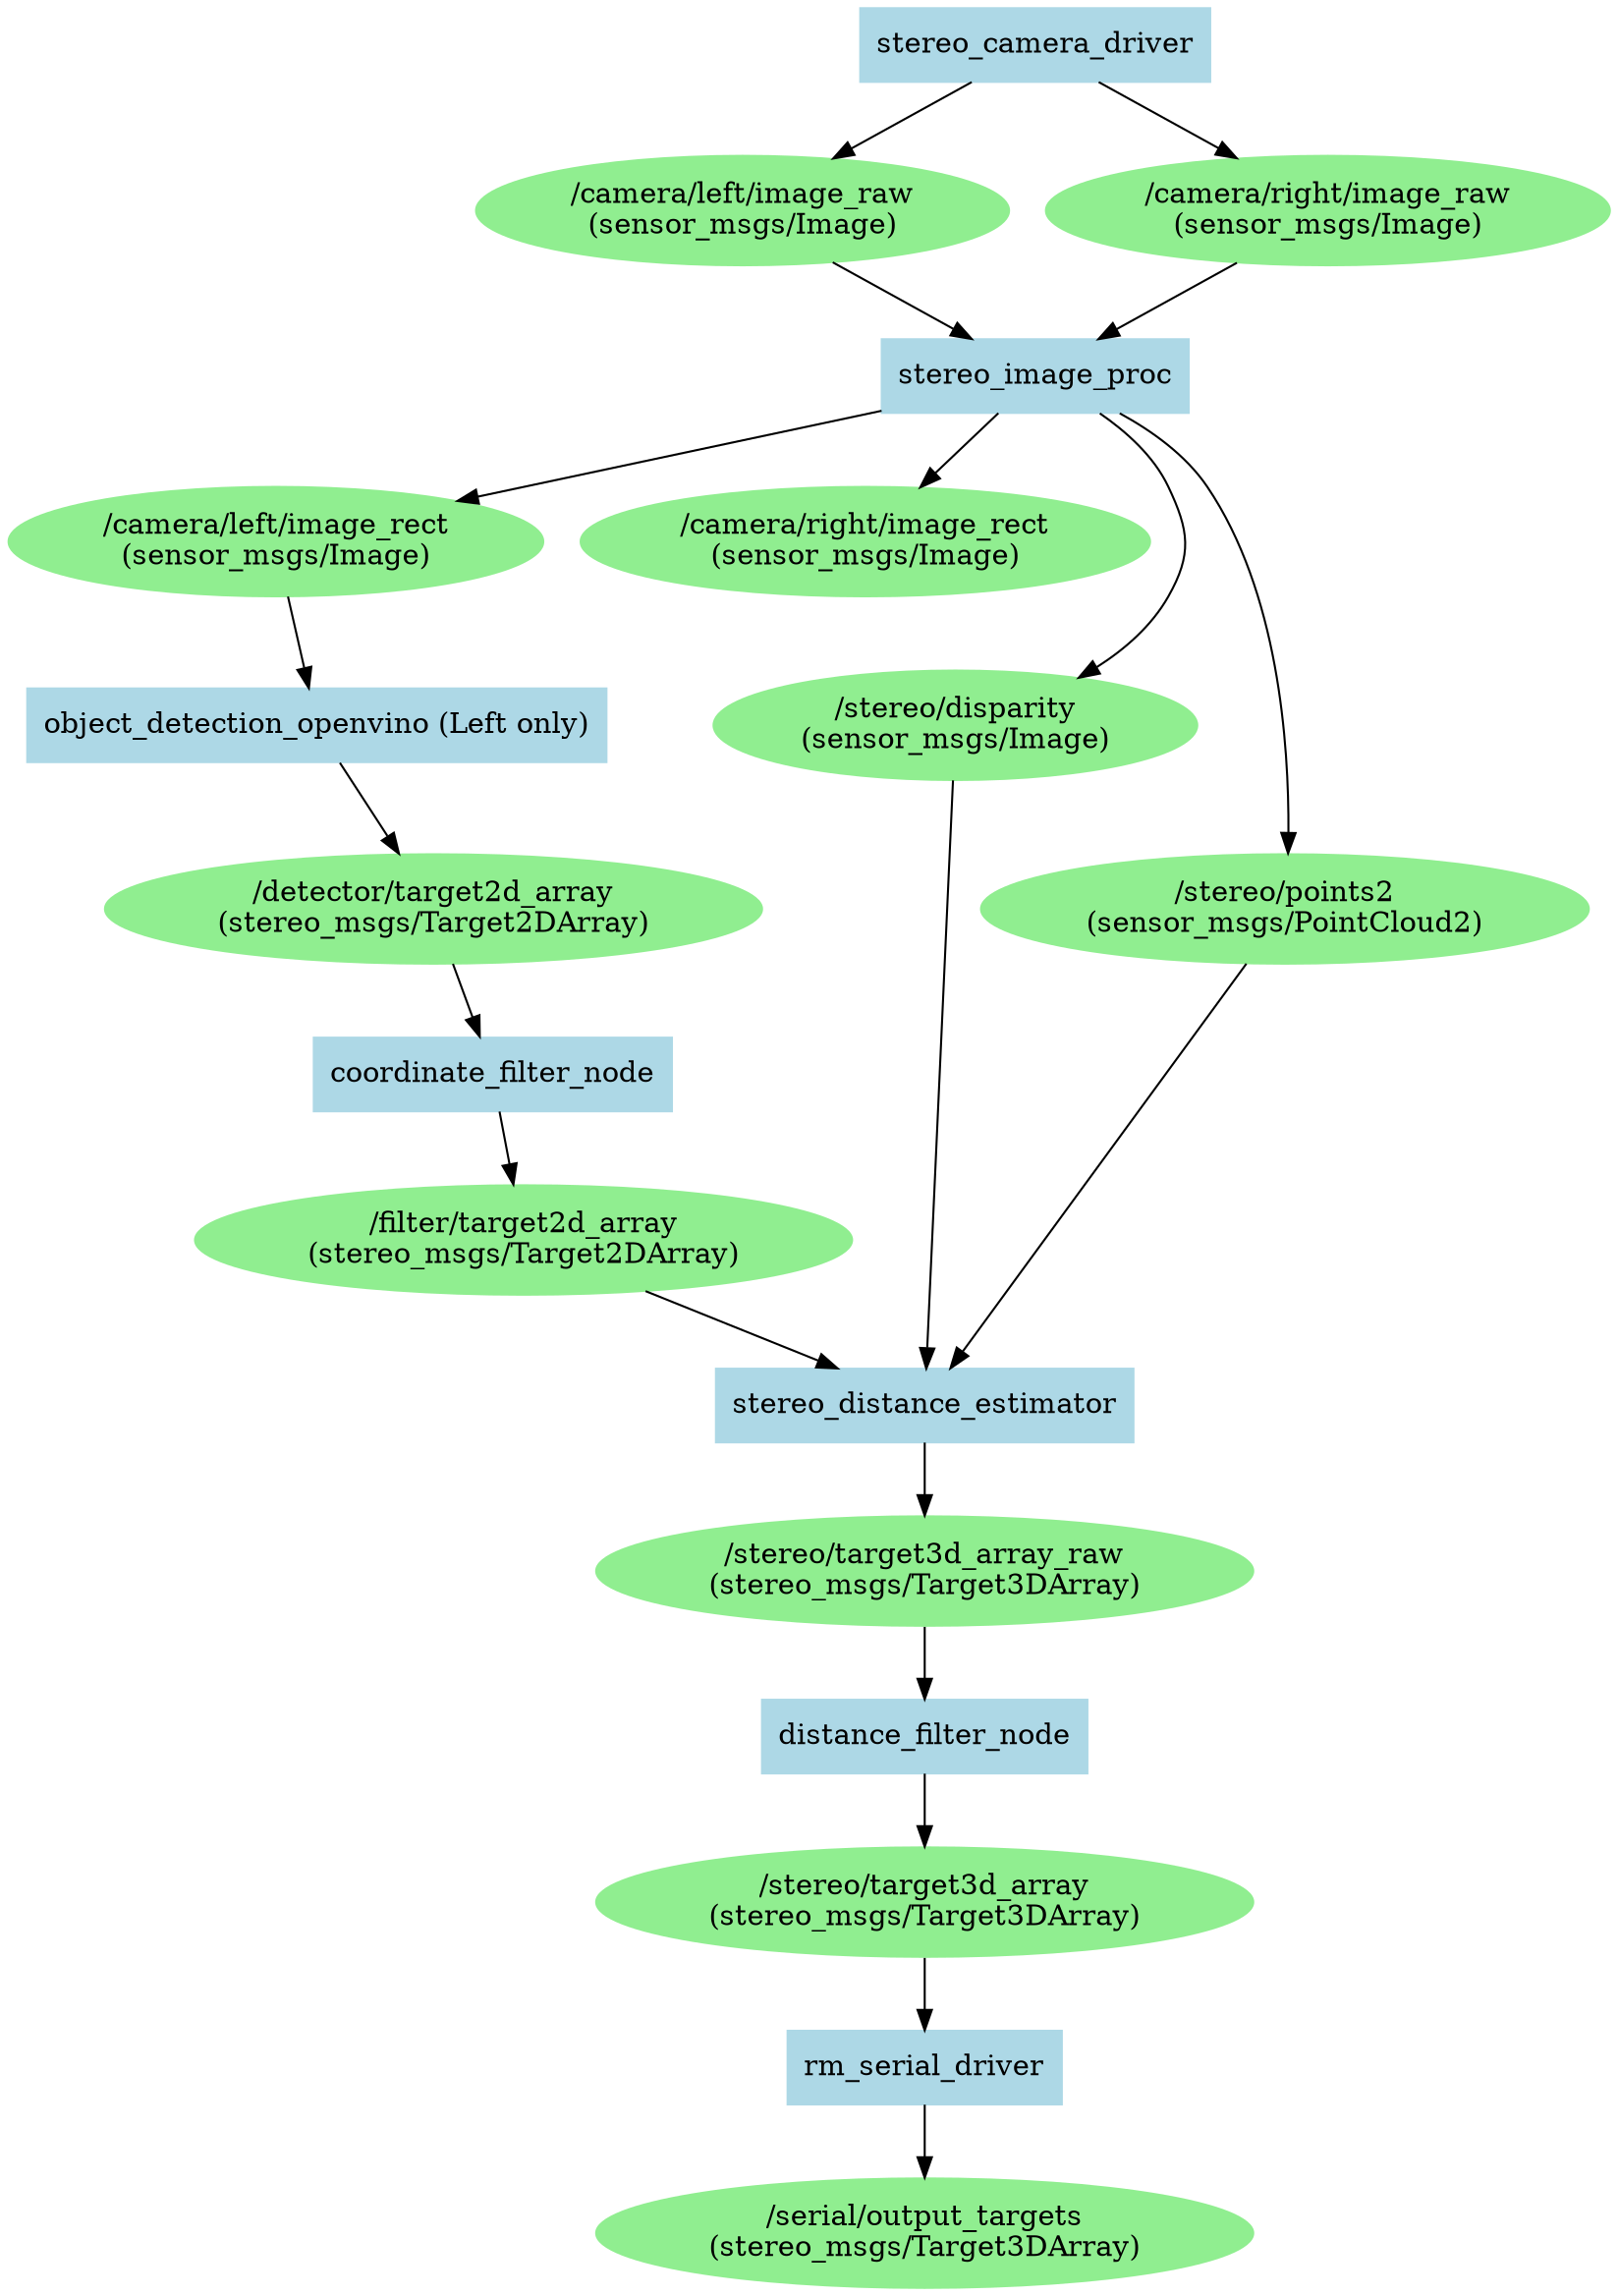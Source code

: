 digraph ros2_stereo_system {
    rankdir=TD;
    node [shape=box, style=filled, color=lightblue];

    // ROS2 节点
    StereoCameraDriver [label="stereo_camera_driver"];
    StereoImageProc [label="stereo_image_proc"];
    ObjectDetector [label="object_detection_openvino (Left only)"];
    CoordFilter [label="coordinate_filter_node"];
    StereoDistance [label="stereo_distance_estimator"];
    DistanceFilter [label="distance_filter_node"];
    SerialDriver [label="rm_serial_driver"];

    // Topics
    LeftImage [shape=ellipse, style=filled, color=lightgreen, label="/camera/left/image_raw\n(sensor_msgs/Image)"];
    RightImage [shape=ellipse, style=filled, color=lightgreen, label="/camera/right/image_raw\n(sensor_msgs/Image)"];
    LeftImageRect [shape=ellipse, style=filled, color=lightgreen, label="/camera/left/image_rect\n(sensor_msgs/Image)"];
    RightImageRect [shape=ellipse, style=filled, color=lightgreen, label="/camera/right/image_rect\n(sensor_msgs/Image)"];
    Disparity [shape=ellipse, style=filled, color=lightgreen, label="/stereo/disparity\n(sensor_msgs/Image)"];
    PointCloud [shape=ellipse, style=filled, color=lightgreen, label="/stereo/points2\n(sensor_msgs/PointCloud2)"];

    Target2DArrayRaw [shape=ellipse, style=filled, color=lightgreen, label="/detector/target2d_array\n(stereo_msgs/Target2DArray)"];
    Target2DArrayFiltered [shape=ellipse, style=filled, color=lightgreen, label="/filter/target2d_array\n(stereo_msgs/Target2DArray)"];
    Target3DArrayRaw [shape=ellipse, style=filled, color=lightgreen, label="/stereo/target3d_array_raw\n(stereo_msgs/Target3DArray)"];
    Target3DArrayFiltered [shape=ellipse, style=filled, color=lightgreen, label="/stereo/target3d_array\n(stereo_msgs/Target3DArray)"];
    SerialOutput [shape=ellipse, style=filled, color=lightgreen, label="/serial/output_targets\n(stereo_msgs/Target3DArray)"];

    // 数据流
    StereoCameraDriver -> LeftImage;
    StereoCameraDriver -> RightImage;

    LeftImage -> StereoImageProc;
    RightImage -> StereoImageProc;

    StereoImageProc -> LeftImageRect;
    StereoImageProc -> RightImageRect;
    StereoImageProc -> Disparity;
    StereoImageProc -> PointCloud;

    LeftImageRect -> ObjectDetector;
    ObjectDetector -> Target2DArrayRaw;
    Target2DArrayRaw -> CoordFilter;

    CoordFilter -> Target2DArrayFiltered;
    Target2DArrayFiltered -> StereoDistance;

    Disparity -> StereoDistance;
    PointCloud -> StereoDistance;

    StereoDistance -> Target3DArrayRaw;
    Target3DArrayRaw -> DistanceFilter;

    DistanceFilter -> Target3DArrayFiltered;
    Target3DArrayFiltered -> SerialDriver;

    SerialDriver -> SerialOutput;
}
